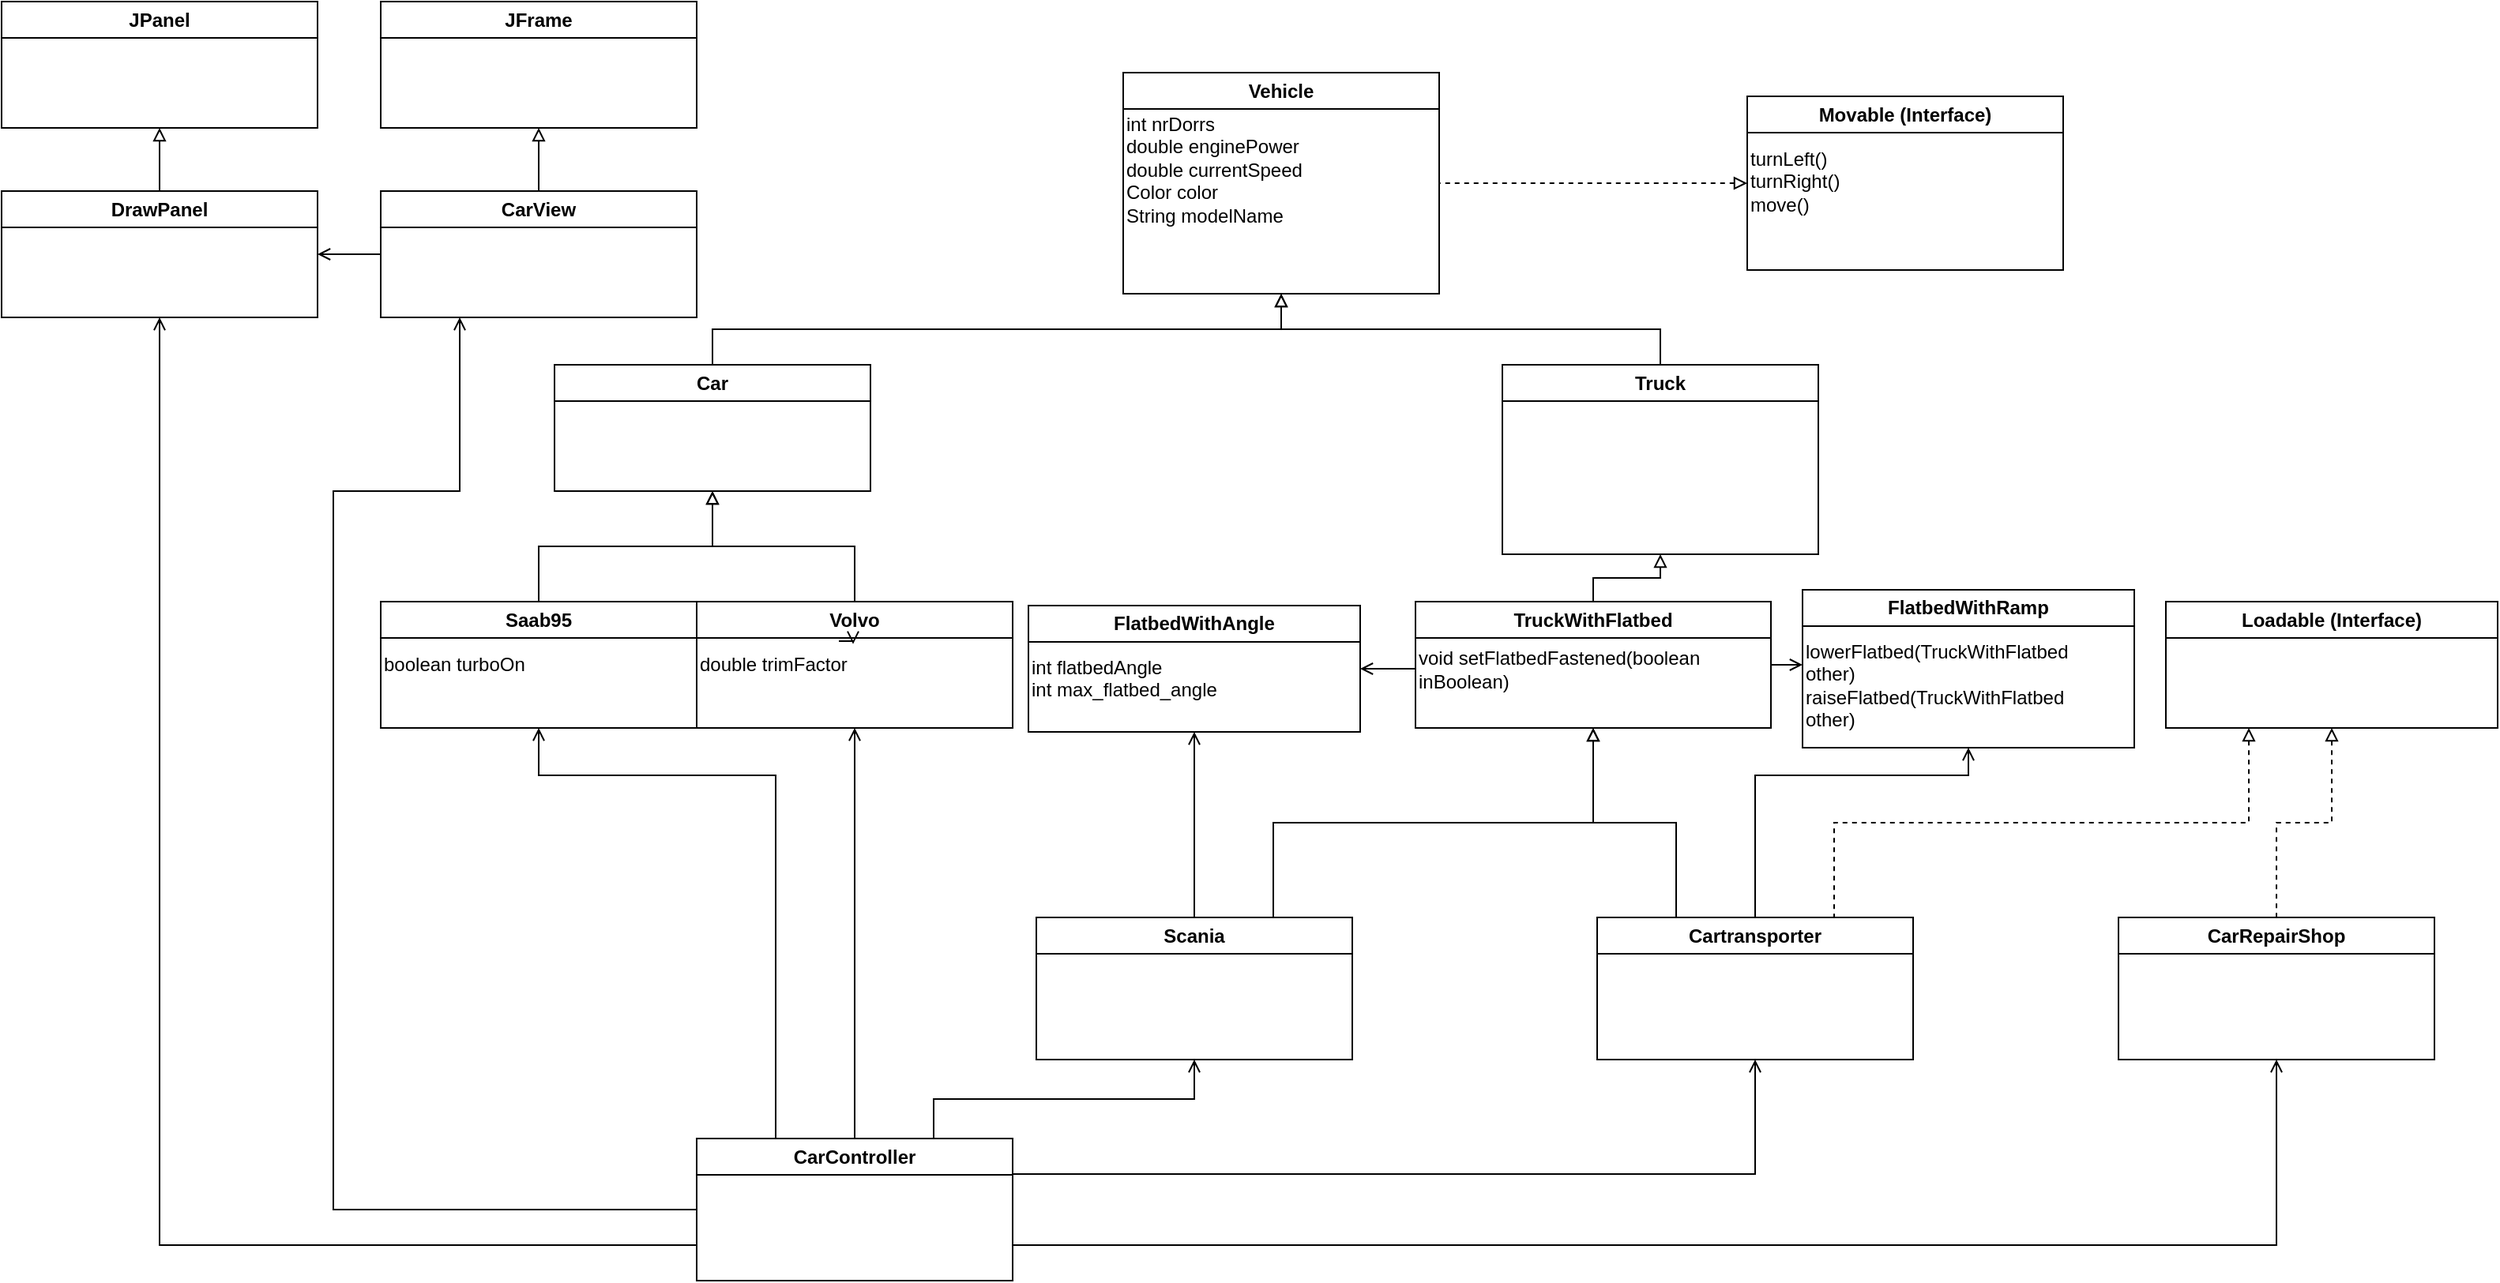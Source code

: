 <mxfile version="20.7.4" type="device"><diagram id="C5RBs43oDa-KdzZeNtuy" name="Lab3 UML"><mxGraphModel dx="2591" dy="2213" grid="1" gridSize="10" guides="1" tooltips="1" connect="1" arrows="1" fold="1" page="1" pageScale="1" pageWidth="827" pageHeight="1169" math="0" shadow="0"><root><mxCell id="WIyWlLk6GJQsqaUBKTNV-0"/><mxCell id="WIyWlLk6GJQsqaUBKTNV-1" parent="WIyWlLk6GJQsqaUBKTNV-0"/><mxCell id="eghmtkvscIwIYa59Lsom-1" value="Vehicle" style="swimlane;whiteSpace=wrap;html=1;" parent="WIyWlLk6GJQsqaUBKTNV-1" vertex="1"><mxGeometry x="-80" y="-1105" width="200" height="140" as="geometry"/></mxCell><mxCell id="pUzXJysFbgYIDONbxr1g-1" value="&lt;div style=&quot;&quot;&gt;&lt;span style=&quot;background-color: initial;&quot;&gt;int nrDorrs&lt;/span&gt;&lt;/div&gt;&lt;div style=&quot;&quot;&gt;double enginePower&lt;/div&gt;&lt;div style=&quot;&quot;&gt;double currentSpeed&lt;/div&gt;&lt;div style=&quot;&quot;&gt;Color color&lt;/div&gt;&lt;div style=&quot;&quot;&gt;String modelName&lt;/div&gt;" style="text;html=1;strokeColor=none;fillColor=none;align=left;verticalAlign=bottom;whiteSpace=wrap;rounded=0;" parent="eghmtkvscIwIYa59Lsom-1" vertex="1"><mxGeometry y="22.5" width="200" height="77.5" as="geometry"/></mxCell><mxCell id="eghmtkvscIwIYa59Lsom-17" style="edgeStyle=elbowEdgeStyle;orthogonalLoop=1;jettySize=auto;elbow=vertical;html=1;exitX=0.5;exitY=0;exitDx=0;exitDy=0;entryX=0.5;entryY=1;entryDx=0;entryDy=0;rounded=0;endArrow=block;endFill=0;" parent="WIyWlLk6GJQsqaUBKTNV-1" source="eghmtkvscIwIYa59Lsom-4" target="eghmtkvscIwIYa59Lsom-1" edge="1"><mxGeometry relative="1" as="geometry"/></mxCell><mxCell id="eghmtkvscIwIYa59Lsom-4" value="Car" style="swimlane;whiteSpace=wrap;html=1;" parent="WIyWlLk6GJQsqaUBKTNV-1" vertex="1" collapsed="1"><mxGeometry x="-440" y="-920" width="200" height="80" as="geometry"><mxRectangle x="40" y="-920" width="200" height="80" as="alternateBounds"/></mxGeometry></mxCell><mxCell id="eghmtkvscIwIYa59Lsom-46" style="edgeStyle=elbowEdgeStyle;rounded=0;orthogonalLoop=1;jettySize=auto;elbow=vertical;html=1;exitX=0.5;exitY=0;exitDx=0;exitDy=0;entryX=0.5;entryY=1;entryDx=0;entryDy=0;endArrow=block;endFill=0;" parent="WIyWlLk6GJQsqaUBKTNV-1" source="eghmtkvscIwIYa59Lsom-5" target="eghmtkvscIwIYa59Lsom-45" edge="1"><mxGeometry relative="1" as="geometry"/></mxCell><mxCell id="eghmtkvscIwIYa59Lsom-5" value="TruckWithFlatbed" style="swimlane;whiteSpace=wrap;html=1;" parent="WIyWlLk6GJQsqaUBKTNV-1" vertex="1"><mxGeometry x="105" y="-770" width="225" height="80" as="geometry"/></mxCell><mxCell id="pUzXJysFbgYIDONbxr1g-15" value="void setFlatbedFastened(boolean inBoolean)" style="text;html=1;strokeColor=none;fillColor=none;align=left;verticalAlign=middle;whiteSpace=wrap;rounded=0;" parent="eghmtkvscIwIYa59Lsom-5" vertex="1"><mxGeometry y="25" width="220" height="35" as="geometry"/></mxCell><mxCell id="eghmtkvscIwIYa59Lsom-24" style="edgeStyle=elbowEdgeStyle;rounded=0;orthogonalLoop=1;jettySize=auto;elbow=vertical;html=1;exitX=0.5;exitY=0;exitDx=0;exitDy=0;entryX=0.5;entryY=1;entryDx=0;entryDy=0;endArrow=block;endFill=0;" parent="WIyWlLk6GJQsqaUBKTNV-1" source="eghmtkvscIwIYa59Lsom-19" target="eghmtkvscIwIYa59Lsom-4" edge="1"><mxGeometry relative="1" as="geometry"/></mxCell><mxCell id="pUzXJysFbgYIDONbxr1g-31" style="edgeStyle=orthogonalEdgeStyle;rounded=0;orthogonalLoop=1;jettySize=auto;html=1;exitX=0.5;exitY=1;exitDx=0;exitDy=0;entryX=0.5;entryY=0;entryDx=0;entryDy=0;startArrow=open;startFill=0;endArrow=none;endFill=0;" parent="WIyWlLk6GJQsqaUBKTNV-1" source="eghmtkvscIwIYa59Lsom-19" target="pUzXJysFbgYIDONbxr1g-26" edge="1"><mxGeometry relative="1" as="geometry"/></mxCell><mxCell id="eghmtkvscIwIYa59Lsom-19" value="Volvo" style="swimlane;whiteSpace=wrap;html=1;" parent="WIyWlLk6GJQsqaUBKTNV-1" vertex="1"><mxGeometry x="-350" y="-770" width="200" height="80" as="geometry"/></mxCell><mxCell id="pUzXJysFbgYIDONbxr1g-7" value="double trimFactor" style="text;html=1;strokeColor=none;fillColor=none;align=left;verticalAlign=middle;whiteSpace=wrap;rounded=0;" parent="eghmtkvscIwIYa59Lsom-19" vertex="1"><mxGeometry y="25" width="120" height="30" as="geometry"/></mxCell><mxCell id="c5q5-95ykjPeQmNwUgeL-4" style="edgeStyle=orthogonalEdgeStyle;rounded=0;orthogonalLoop=1;jettySize=auto;html=1;exitX=0.75;exitY=0;exitDx=0;exitDy=0;entryX=0.825;entryY=0.064;entryDx=0;entryDy=0;entryPerimeter=0;endArrow=open;endFill=0;" parent="eghmtkvscIwIYa59Lsom-19" source="pUzXJysFbgYIDONbxr1g-7" target="pUzXJysFbgYIDONbxr1g-7" edge="1"><mxGeometry relative="1" as="geometry"/></mxCell><mxCell id="eghmtkvscIwIYa59Lsom-28" style="edgeStyle=elbowEdgeStyle;rounded=0;orthogonalLoop=1;jettySize=auto;elbow=vertical;html=1;exitX=0.5;exitY=0;exitDx=0;exitDy=0;entryX=0.5;entryY=1;entryDx=0;entryDy=0;endArrow=block;endFill=0;" parent="WIyWlLk6GJQsqaUBKTNV-1" source="eghmtkvscIwIYa59Lsom-25" target="eghmtkvscIwIYa59Lsom-4" edge="1"><mxGeometry relative="1" as="geometry"/></mxCell><mxCell id="pUzXJysFbgYIDONbxr1g-32" style="edgeStyle=orthogonalEdgeStyle;rounded=0;orthogonalLoop=1;jettySize=auto;html=1;exitX=0.5;exitY=1;exitDx=0;exitDy=0;entryX=0.25;entryY=0;entryDx=0;entryDy=0;startArrow=open;startFill=0;endArrow=none;endFill=0;" parent="WIyWlLk6GJQsqaUBKTNV-1" source="eghmtkvscIwIYa59Lsom-25" target="pUzXJysFbgYIDONbxr1g-26" edge="1"><mxGeometry relative="1" as="geometry"><Array as="points"><mxPoint x="-450" y="-660"/><mxPoint x="-300" y="-660"/></Array></mxGeometry></mxCell><mxCell id="eghmtkvscIwIYa59Lsom-25" value="Saab95" style="swimlane;whiteSpace=wrap;html=1;" parent="WIyWlLk6GJQsqaUBKTNV-1" vertex="1"><mxGeometry x="-550" y="-770" width="200" height="80" as="geometry"/></mxCell><mxCell id="pUzXJysFbgYIDONbxr1g-4" value="boolean turboOn" style="text;html=1;align=left;verticalAlign=middle;resizable=0;points=[];autosize=1;strokeColor=none;fillColor=none;" parent="eghmtkvscIwIYa59Lsom-25" vertex="1"><mxGeometry y="25" width="110" height="30" as="geometry"/></mxCell><mxCell id="eghmtkvscIwIYa59Lsom-41" style="edgeStyle=elbowEdgeStyle;rounded=0;orthogonalLoop=1;jettySize=auto;elbow=vertical;html=1;exitX=0.75;exitY=0;exitDx=0;exitDy=0;entryX=0.5;entryY=1;entryDx=0;entryDy=0;endArrow=block;endFill=0;" parent="WIyWlLk6GJQsqaUBKTNV-1" source="eghmtkvscIwIYa59Lsom-35" target="eghmtkvscIwIYa59Lsom-5" edge="1"><mxGeometry relative="1" as="geometry"/></mxCell><mxCell id="pUzXJysFbgYIDONbxr1g-33" style="edgeStyle=orthogonalEdgeStyle;rounded=0;orthogonalLoop=1;jettySize=auto;html=1;exitX=0.5;exitY=1;exitDx=0;exitDy=0;entryX=0.75;entryY=0;entryDx=0;entryDy=0;startArrow=open;startFill=0;endArrow=none;endFill=0;" parent="WIyWlLk6GJQsqaUBKTNV-1" source="eghmtkvscIwIYa59Lsom-35" target="pUzXJysFbgYIDONbxr1g-26" edge="1"><mxGeometry relative="1" as="geometry"/></mxCell><mxCell id="eghmtkvscIwIYa59Lsom-35" value="Scania" style="swimlane;whiteSpace=wrap;html=1;" parent="WIyWlLk6GJQsqaUBKTNV-1" vertex="1"><mxGeometry x="-135" y="-570" width="200" height="90" as="geometry"/></mxCell><mxCell id="eghmtkvscIwIYa59Lsom-42" style="edgeStyle=elbowEdgeStyle;rounded=0;orthogonalLoop=1;jettySize=auto;elbow=vertical;html=1;exitX=0.25;exitY=0;exitDx=0;exitDy=0;entryX=0.5;entryY=1;entryDx=0;entryDy=0;endArrow=block;endFill=0;" parent="WIyWlLk6GJQsqaUBKTNV-1" source="eghmtkvscIwIYa59Lsom-36" target="eghmtkvscIwIYa59Lsom-5" edge="1"><mxGeometry relative="1" as="geometry"/></mxCell><mxCell id="pUzXJysFbgYIDONbxr1g-34" style="edgeStyle=orthogonalEdgeStyle;rounded=0;orthogonalLoop=1;jettySize=auto;html=1;exitX=0.5;exitY=1;exitDx=0;exitDy=0;entryX=1;entryY=0.25;entryDx=0;entryDy=0;startArrow=open;startFill=0;endArrow=none;endFill=0;" parent="WIyWlLk6GJQsqaUBKTNV-1" source="eghmtkvscIwIYa59Lsom-36" target="pUzXJysFbgYIDONbxr1g-26" edge="1"><mxGeometry relative="1" as="geometry"/></mxCell><mxCell id="eghmtkvscIwIYa59Lsom-36" value="Cartransporter" style="swimlane;whiteSpace=wrap;html=1;" parent="WIyWlLk6GJQsqaUBKTNV-1" vertex="1"><mxGeometry x="220" y="-570" width="200" height="90" as="geometry"/></mxCell><mxCell id="eghmtkvscIwIYa59Lsom-47" style="edgeStyle=elbowEdgeStyle;rounded=0;orthogonalLoop=1;jettySize=auto;elbow=vertical;html=1;exitX=0.5;exitY=0;exitDx=0;exitDy=0;entryX=0.5;entryY=1;entryDx=0;entryDy=0;endArrow=block;endFill=0;" parent="WIyWlLk6GJQsqaUBKTNV-1" source="eghmtkvscIwIYa59Lsom-45" target="eghmtkvscIwIYa59Lsom-1" edge="1"><mxGeometry relative="1" as="geometry"/></mxCell><mxCell id="eghmtkvscIwIYa59Lsom-45" value="Truck" style="swimlane;whiteSpace=wrap;html=1;" parent="WIyWlLk6GJQsqaUBKTNV-1" vertex="1"><mxGeometry x="160" y="-920" width="200" height="120" as="geometry"/></mxCell><mxCell id="eghmtkvscIwIYa59Lsom-53" style="edgeStyle=elbowEdgeStyle;rounded=0;orthogonalLoop=1;jettySize=auto;elbow=vertical;html=1;exitX=0.5;exitY=1;exitDx=0;exitDy=0;endArrow=none;endFill=0;entryX=0.5;entryY=0;entryDx=0;entryDy=0;startArrow=open;startFill=0;" parent="WIyWlLk6GJQsqaUBKTNV-1" source="eghmtkvscIwIYa59Lsom-48" target="eghmtkvscIwIYa59Lsom-36" edge="1"><mxGeometry relative="1" as="geometry"><mxPoint x="180" y="-610" as="targetPoint"/><Array as="points"><mxPoint x="320" y="-660"/></Array></mxGeometry></mxCell><mxCell id="eghmtkvscIwIYa59Lsom-66" style="edgeStyle=elbowEdgeStyle;rounded=0;orthogonalLoop=1;jettySize=auto;html=1;exitX=0.5;exitY=1;exitDx=0;exitDy=0;entryX=0.5;entryY=0;entryDx=0;entryDy=0;endArrow=none;endFill=0;elbow=vertical;startArrow=open;startFill=0;" parent="WIyWlLk6GJQsqaUBKTNV-1" source="eghmtkvscIwIYa59Lsom-49" target="eghmtkvscIwIYa59Lsom-35" edge="1"><mxGeometry relative="1" as="geometry"><Array as="points"><mxPoint x="-10" y="-620"/></Array></mxGeometry></mxCell><mxCell id="c5q5-95ykjPeQmNwUgeL-0" style="edgeStyle=orthogonalEdgeStyle;rounded=0;orthogonalLoop=1;jettySize=auto;html=1;exitX=1;exitY=0.5;exitDx=0;exitDy=0;entryX=0;entryY=0.5;entryDx=0;entryDy=0;endArrow=none;endFill=0;startArrow=open;startFill=0;" parent="WIyWlLk6GJQsqaUBKTNV-1" source="eghmtkvscIwIYa59Lsom-49" target="pUzXJysFbgYIDONbxr1g-15" edge="1"><mxGeometry relative="1" as="geometry"/></mxCell><mxCell id="eghmtkvscIwIYa59Lsom-49" value="FlatbedWithAngle" style="swimlane;whiteSpace=wrap;html=1;" parent="WIyWlLk6GJQsqaUBKTNV-1" vertex="1"><mxGeometry x="-140" y="-767.5" width="210" height="80" as="geometry"/></mxCell><mxCell id="pUzXJysFbgYIDONbxr1g-17" value="int flatbedAngle&lt;br&gt;int max_flatbed_angle" style="text;html=1;strokeColor=none;fillColor=none;align=left;verticalAlign=top;whiteSpace=wrap;rounded=0;" parent="eghmtkvscIwIYa59Lsom-49" vertex="1"><mxGeometry y="25" width="160" height="45" as="geometry"/></mxCell><mxCell id="eghmtkvscIwIYa59Lsom-58" style="edgeStyle=elbowEdgeStyle;rounded=0;orthogonalLoop=1;jettySize=auto;elbow=vertical;html=1;entryX=1;entryY=0.5;entryDx=0;entryDy=0;dashed=1;endArrow=none;endFill=0;startArrow=block;startFill=0;exitX=0;exitY=0.5;exitDx=0;exitDy=0;" parent="WIyWlLk6GJQsqaUBKTNV-1" source="eghmtkvscIwIYa59Lsom-56" target="eghmtkvscIwIYa59Lsom-1" edge="1"><mxGeometry relative="1" as="geometry"><mxPoint x="270" y="-1037" as="sourcePoint"/></mxGeometry></mxCell><mxCell id="eghmtkvscIwIYa59Lsom-56" value="Movable (Interface)" style="swimlane;whiteSpace=wrap;html=1;" parent="WIyWlLk6GJQsqaUBKTNV-1" vertex="1"><mxGeometry x="315" y="-1090" width="200" height="110" as="geometry"/></mxCell><mxCell id="pUzXJysFbgYIDONbxr1g-12" value="&lt;span style=&quot;&quot;&gt;turnLeft()&lt;/span&gt;&lt;br style=&quot;&quot;&gt;&lt;div style=&quot;&quot;&gt;&lt;span style=&quot;background-color: initial;&quot;&gt;turnRight()&lt;/span&gt;&lt;/div&gt;&lt;div style=&quot;&quot;&gt;&lt;span style=&quot;background-color: initial;&quot;&gt;move()&lt;/span&gt;&lt;/div&gt;" style="text;html=1;strokeColor=none;fillColor=none;align=left;verticalAlign=top;whiteSpace=wrap;rounded=0;" parent="eghmtkvscIwIYa59Lsom-56" vertex="1"><mxGeometry y="26.25" width="120" height="57.5" as="geometry"/></mxCell><mxCell id="eghmtkvscIwIYa59Lsom-59" style="edgeStyle=elbowEdgeStyle;rounded=0;orthogonalLoop=1;jettySize=auto;elbow=vertical;html=1;exitX=0.5;exitY=0;exitDx=0;exitDy=0;dashed=1;endArrow=open;endFill=0;" parent="WIyWlLk6GJQsqaUBKTNV-1" source="eghmtkvscIwIYa59Lsom-35" target="eghmtkvscIwIYa59Lsom-35" edge="1"><mxGeometry relative="1" as="geometry"/></mxCell><mxCell id="eghmtkvscIwIYa59Lsom-65" style="edgeStyle=elbowEdgeStyle;rounded=0;orthogonalLoop=1;jettySize=auto;html=1;exitX=0.5;exitY=1;exitDx=0;exitDy=0;entryX=0.5;entryY=0;entryDx=0;entryDy=0;dashed=1;endArrow=none;endFill=0;elbow=vertical;startArrow=block;startFill=0;" parent="WIyWlLk6GJQsqaUBKTNV-1" source="eghmtkvscIwIYa59Lsom-60" target="eghmtkvscIwIYa59Lsom-62" edge="1"><mxGeometry relative="1" as="geometry"/></mxCell><mxCell id="2I6XJBKB8F-GWro4GtJX-0" style="edgeStyle=orthogonalEdgeStyle;rounded=0;orthogonalLoop=1;jettySize=auto;html=1;exitX=0.25;exitY=1;exitDx=0;exitDy=0;entryX=0.75;entryY=0;entryDx=0;entryDy=0;dashed=1;startArrow=block;startFill=0;endArrow=none;endFill=0;" parent="WIyWlLk6GJQsqaUBKTNV-1" source="eghmtkvscIwIYa59Lsom-60" target="eghmtkvscIwIYa59Lsom-36" edge="1"><mxGeometry relative="1" as="geometry"/></mxCell><mxCell id="eghmtkvscIwIYa59Lsom-60" value="Loadable (Interface)" style="swimlane;whiteSpace=wrap;html=1;swimlaneFillColor=none;gradientColor=none;" parent="WIyWlLk6GJQsqaUBKTNV-1" vertex="1"><mxGeometry x="580" y="-770" width="210" height="80" as="geometry"/></mxCell><mxCell id="pUzXJysFbgYIDONbxr1g-35" style="edgeStyle=orthogonalEdgeStyle;rounded=0;orthogonalLoop=1;jettySize=auto;html=1;exitX=0.5;exitY=1;exitDx=0;exitDy=0;entryX=1;entryY=0.75;entryDx=0;entryDy=0;startArrow=open;startFill=0;endArrow=none;endFill=0;" parent="WIyWlLk6GJQsqaUBKTNV-1" source="eghmtkvscIwIYa59Lsom-62" target="pUzXJysFbgYIDONbxr1g-26" edge="1"><mxGeometry relative="1" as="geometry"/></mxCell><mxCell id="eghmtkvscIwIYa59Lsom-62" value="CarRepairShop" style="swimlane;whiteSpace=wrap;html=1;" parent="WIyWlLk6GJQsqaUBKTNV-1" vertex="1"><mxGeometry x="550" y="-570" width="200" height="90" as="geometry"/></mxCell><mxCell id="eghmtkvscIwIYa59Lsom-48" value="FlatbedWithRamp" style="swimlane;whiteSpace=wrap;html=1;" parent="WIyWlLk6GJQsqaUBKTNV-1" vertex="1"><mxGeometry x="350" y="-777.5" width="210" height="100" as="geometry"/></mxCell><mxCell id="pUzXJysFbgYIDONbxr1g-18" value="lowerFlatbed(TruckWithFlatbed other)&lt;br&gt;raiseFlatbed(TruckWithFlatbed other)" style="text;html=1;strokeColor=none;fillColor=none;align=left;verticalAlign=top;whiteSpace=wrap;rounded=0;" parent="eghmtkvscIwIYa59Lsom-48" vertex="1"><mxGeometry y="25" width="180" height="45" as="geometry"/></mxCell><mxCell id="pUzXJysFbgYIDONbxr1g-22" value="JPanel" style="swimlane;whiteSpace=wrap;html=1;align=center;" parent="WIyWlLk6GJQsqaUBKTNV-1" vertex="1"><mxGeometry x="-790" y="-1150" width="200" height="80" as="geometry"/></mxCell><mxCell id="pUzXJysFbgYIDONbxr1g-25" value="JFrame" style="swimlane;whiteSpace=wrap;html=1;" parent="WIyWlLk6GJQsqaUBKTNV-1" vertex="1"><mxGeometry x="-550" y="-1150" width="200" height="80" as="geometry"/></mxCell><mxCell id="c5q5-95ykjPeQmNwUgeL-9" style="edgeStyle=orthogonalEdgeStyle;rounded=0;orthogonalLoop=1;jettySize=auto;html=1;exitX=0;exitY=0.75;exitDx=0;exitDy=0;startArrow=none;startFill=0;endArrow=open;endFill=0;entryX=0.5;entryY=1;entryDx=0;entryDy=0;" parent="WIyWlLk6GJQsqaUBKTNV-1" source="pUzXJysFbgYIDONbxr1g-26" target="pUzXJysFbgYIDONbxr1g-28" edge="1"><mxGeometry relative="1" as="geometry"><mxPoint x="-660" y="-875" as="targetPoint"/></mxGeometry></mxCell><mxCell id="pUzXJysFbgYIDONbxr1g-26" value="CarController" style="swimlane;whiteSpace=wrap;html=1;" parent="WIyWlLk6GJQsqaUBKTNV-1" vertex="1"><mxGeometry x="-350" y="-430" width="200" height="90" as="geometry"/></mxCell><mxCell id="pUzXJysFbgYIDONbxr1g-30" style="edgeStyle=orthogonalEdgeStyle;rounded=0;orthogonalLoop=1;jettySize=auto;html=1;exitX=0.5;exitY=0;exitDx=0;exitDy=0;entryX=0.5;entryY=1;entryDx=0;entryDy=0;startArrow=none;startFill=0;endArrow=block;endFill=0;" parent="WIyWlLk6GJQsqaUBKTNV-1" source="pUzXJysFbgYIDONbxr1g-27" target="pUzXJysFbgYIDONbxr1g-25" edge="1"><mxGeometry relative="1" as="geometry"/></mxCell><mxCell id="pUzXJysFbgYIDONbxr1g-36" style="edgeStyle=orthogonalEdgeStyle;rounded=0;orthogonalLoop=1;jettySize=auto;html=1;exitX=0.25;exitY=1;exitDx=0;exitDy=0;entryX=0;entryY=0.5;entryDx=0;entryDy=0;startArrow=open;startFill=0;endArrow=none;endFill=0;" parent="WIyWlLk6GJQsqaUBKTNV-1" source="pUzXJysFbgYIDONbxr1g-27" target="pUzXJysFbgYIDONbxr1g-26" edge="1"><mxGeometry relative="1" as="geometry"><Array as="points"><mxPoint x="-500" y="-840"/><mxPoint x="-580" y="-840"/><mxPoint x="-580" y="-385"/></Array></mxGeometry></mxCell><mxCell id="pUzXJysFbgYIDONbxr1g-27" value="CarView" style="swimlane;whiteSpace=wrap;html=1;" parent="WIyWlLk6GJQsqaUBKTNV-1" vertex="1"><mxGeometry x="-550" y="-1030" width="200" height="80" as="geometry"/></mxCell><mxCell id="pUzXJysFbgYIDONbxr1g-29" style="edgeStyle=orthogonalEdgeStyle;rounded=0;orthogonalLoop=1;jettySize=auto;html=1;exitX=0.5;exitY=0;exitDx=0;exitDy=0;entryX=0.5;entryY=1;entryDx=0;entryDy=0;startArrow=none;startFill=0;endArrow=block;endFill=0;" parent="WIyWlLk6GJQsqaUBKTNV-1" source="pUzXJysFbgYIDONbxr1g-28" target="pUzXJysFbgYIDONbxr1g-22" edge="1"><mxGeometry relative="1" as="geometry"/></mxCell><mxCell id="pUzXJysFbgYIDONbxr1g-42" style="edgeStyle=orthogonalEdgeStyle;rounded=0;orthogonalLoop=1;jettySize=auto;html=1;exitX=1;exitY=0.5;exitDx=0;exitDy=0;entryX=0;entryY=0.5;entryDx=0;entryDy=0;startArrow=open;startFill=0;endArrow=none;endFill=0;" parent="WIyWlLk6GJQsqaUBKTNV-1" source="pUzXJysFbgYIDONbxr1g-28" target="pUzXJysFbgYIDONbxr1g-27" edge="1"><mxGeometry relative="1" as="geometry"/></mxCell><mxCell id="pUzXJysFbgYIDONbxr1g-28" value="DrawPanel" style="swimlane;whiteSpace=wrap;html=1;" parent="WIyWlLk6GJQsqaUBKTNV-1" vertex="1"><mxGeometry x="-790" y="-1030" width="200" height="80" as="geometry"/></mxCell><mxCell id="c5q5-95ykjPeQmNwUgeL-3" style="edgeStyle=orthogonalEdgeStyle;rounded=0;orthogonalLoop=1;jettySize=auto;html=1;exitX=0;exitY=0.5;exitDx=0;exitDy=0;entryX=1;entryY=0.5;entryDx=0;entryDy=0;endArrow=none;endFill=0;startArrow=open;startFill=0;" parent="WIyWlLk6GJQsqaUBKTNV-1" source="pUzXJysFbgYIDONbxr1g-18" target="eghmtkvscIwIYa59Lsom-5" edge="1"><mxGeometry relative="1" as="geometry"/></mxCell></root></mxGraphModel></diagram></mxfile>